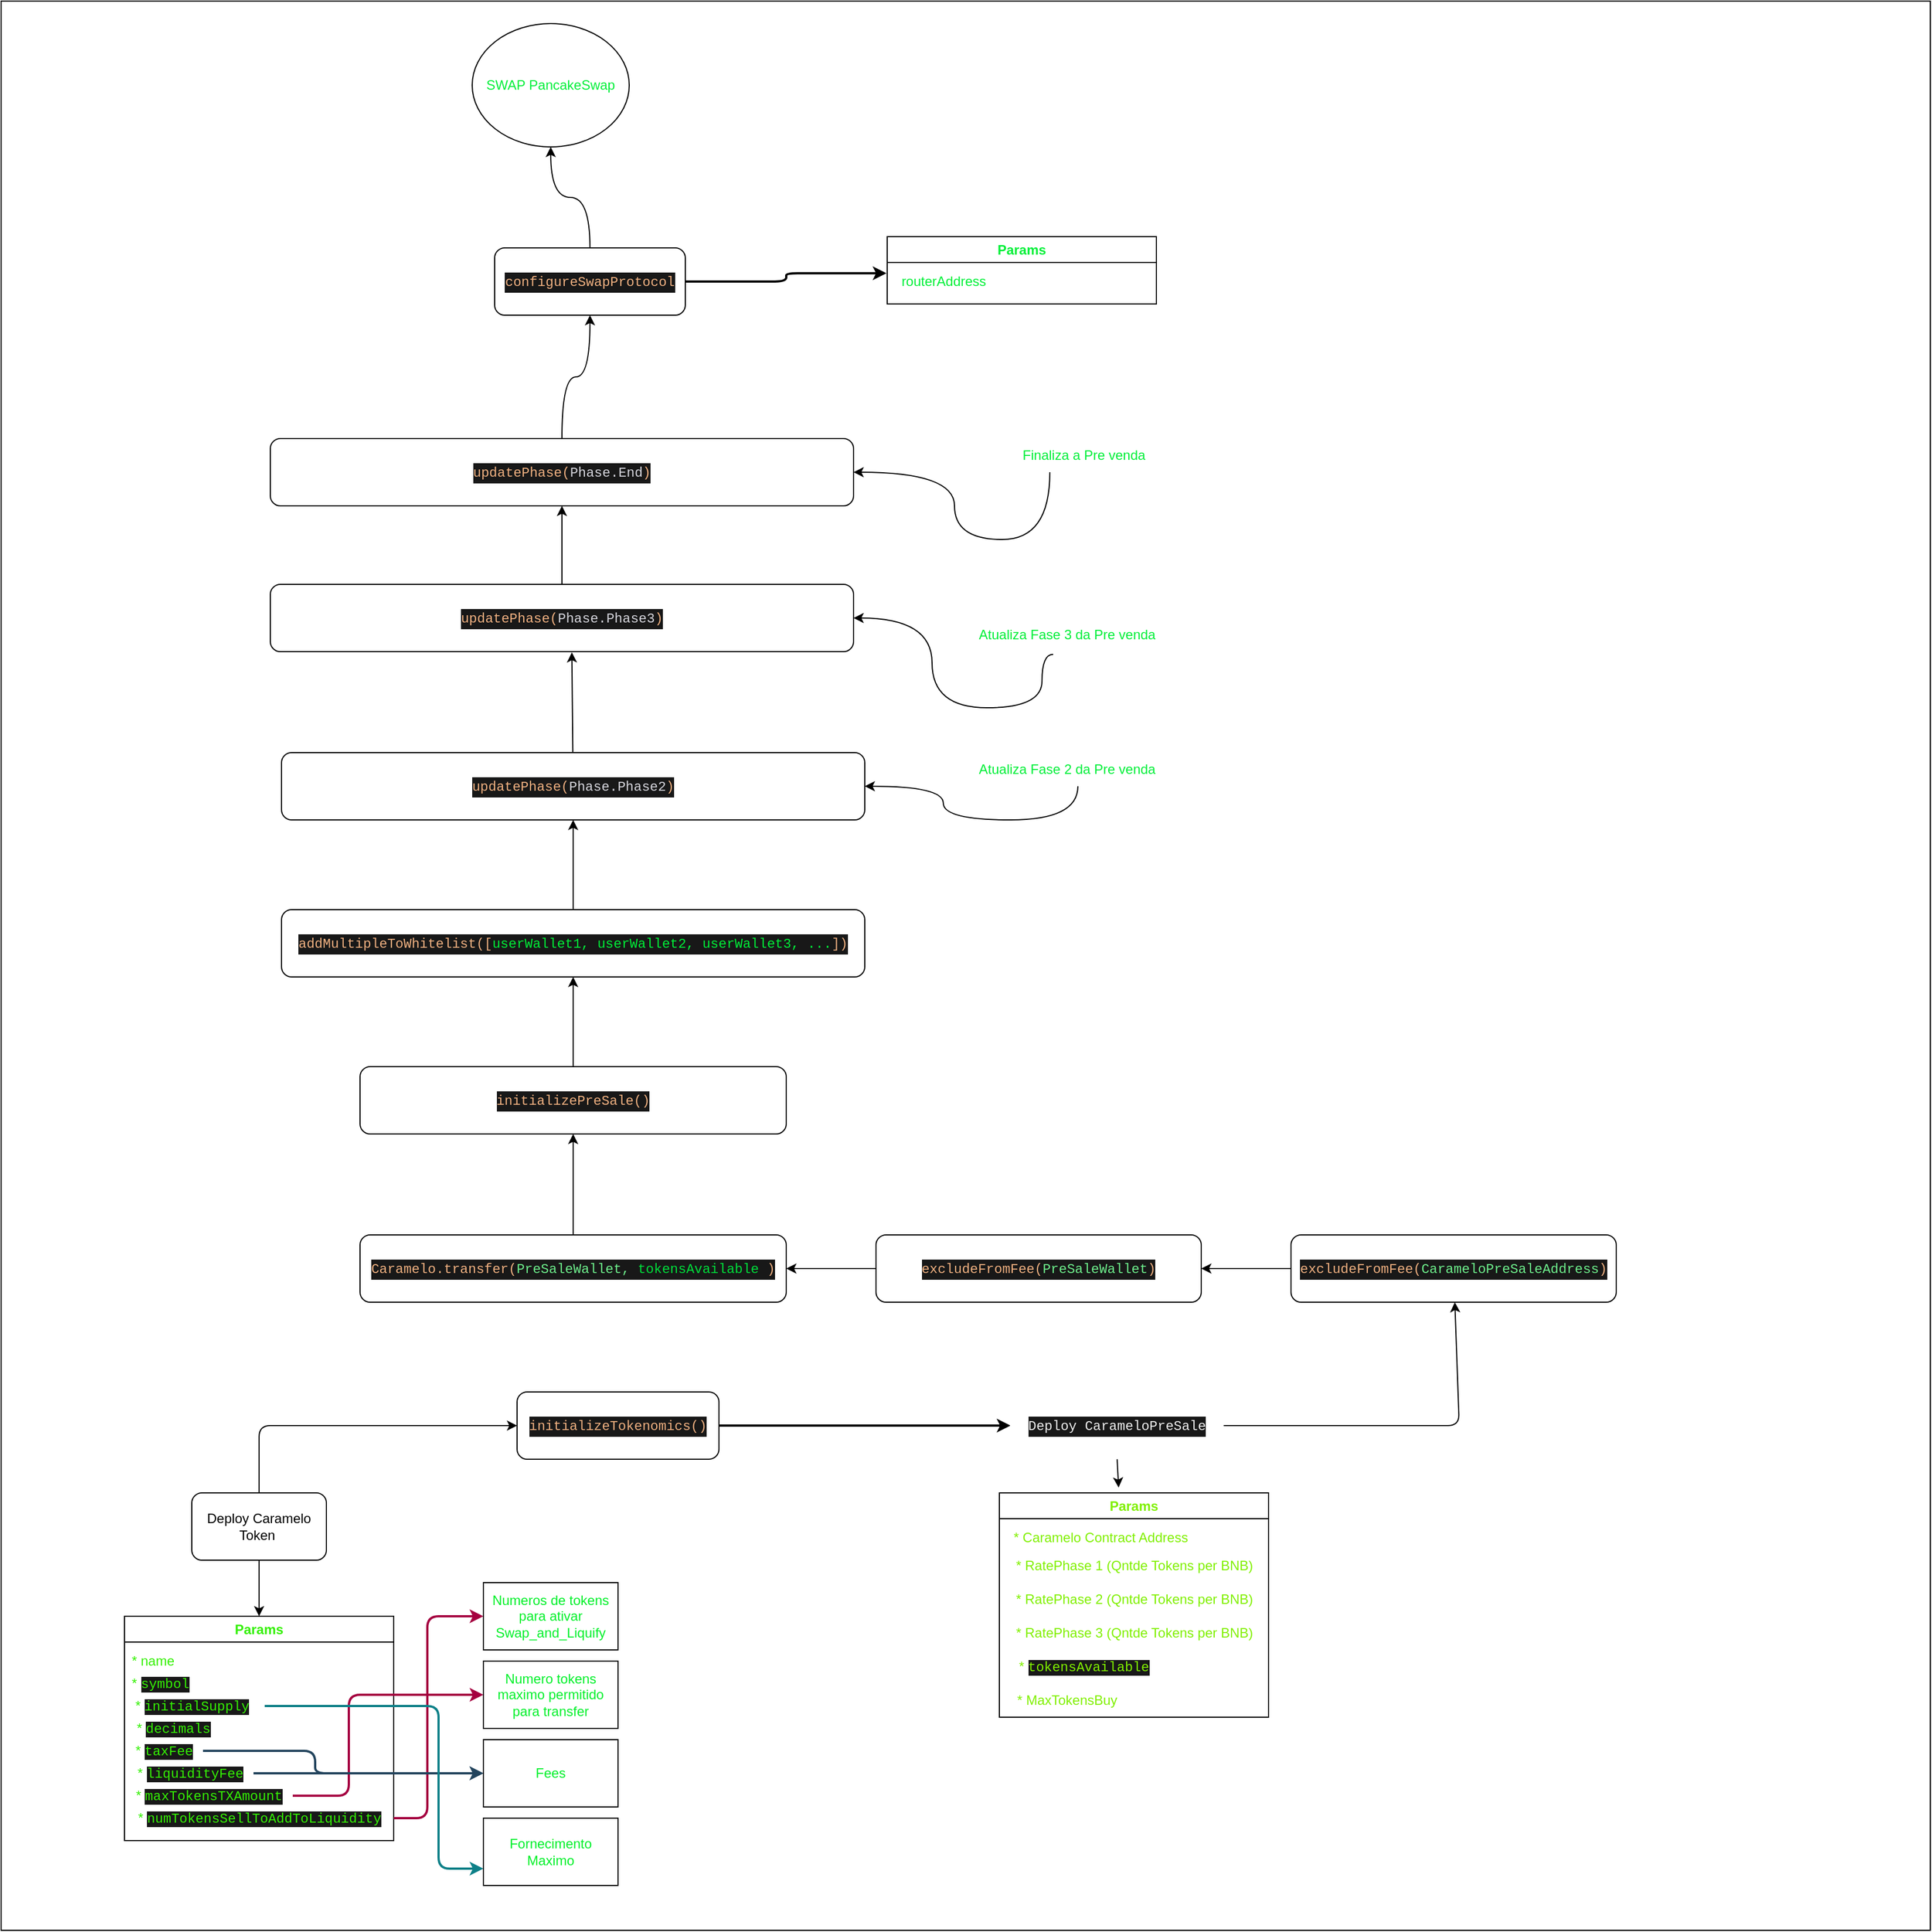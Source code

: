 <mxfile>
    <diagram id="rFD6s7p5Gp0dikTEiKM0" name="Page-1">
        <mxGraphModel dx="1825" dy="3082" grid="1" gridSize="10" guides="1" tooltips="1" connect="1" arrows="1" fold="1" page="1" pageScale="1" pageWidth="850" pageHeight="1100" math="0" shadow="0">
            <root>
                <mxCell id="0"/>
                <mxCell id="1" parent="0"/>
                <mxCell id="94" value="" style="group;fillStyle=solid;fillColor=#000000;movable=1;resizable=1;rotatable=1;deletable=1;editable=1;connectable=1;" parent="1" vertex="1" connectable="0">
                    <mxGeometry x="10" y="-1130" width="1720" height="1720" as="geometry"/>
                </mxCell>
                <mxCell id="93" value="" style="whiteSpace=wrap;html=1;aspect=fixed;" parent="94" vertex="1">
                    <mxGeometry width="1720" height="1720" as="geometry"/>
                </mxCell>
                <mxCell id="2" value="Deploy Caramelo Token&amp;nbsp;" style="rounded=1;whiteSpace=wrap;html=1;" parent="94" vertex="1">
                    <mxGeometry x="170" y="1330" width="120" height="60" as="geometry"/>
                </mxCell>
                <mxCell id="3" value="&lt;div style=&quot;color: rgb(214, 214, 221); background-color: rgb(24, 24, 24); font-family: Menlo, Monaco, &amp;quot;Courier New&amp;quot;, monospace; line-height: 18px;&quot;&gt;&lt;span style=&quot;color: #efb080;&quot;&gt;initializeTokenomics()&lt;/span&gt;&lt;/div&gt;" style="rounded=1;whiteSpace=wrap;html=1;" parent="94" vertex="1">
                    <mxGeometry x="460" y="1240" width="180" height="60" as="geometry"/>
                </mxCell>
                <mxCell id="4" value="" style="edgeStyle=orthogonalEdgeStyle;html=1;" parent="94" source="2" target="3" edge="1">
                    <mxGeometry relative="1" as="geometry">
                        <Array as="points">
                            <mxPoint x="230" y="1270"/>
                        </Array>
                    </mxGeometry>
                </mxCell>
                <mxCell id="5" value="Params" style="swimlane;whiteSpace=wrap;html=1;fontColor=#34F005;" parent="94" vertex="1">
                    <mxGeometry x="110" y="1440" width="240" height="200" as="geometry"/>
                </mxCell>
                <mxCell id="7" value="* name" style="text;html=1;align=center;verticalAlign=middle;resizable=0;points=[];autosize=1;strokeColor=none;fillColor=none;fontColor=#34F005;" parent="5" vertex="1">
                    <mxGeometry x="-5" y="25" width="60" height="30" as="geometry"/>
                </mxCell>
                <mxCell id="8" value="&amp;nbsp; &amp;nbsp; *&amp;nbsp;&lt;span style=&quot;background-color: rgb(24, 24, 24); font-family: Menlo, Monaco, &amp;quot;Courier New&amp;quot;, monospace;&quot;&gt;symbol&lt;/span&gt;" style="text;html=1;align=center;verticalAlign=middle;resizable=0;points=[];autosize=1;strokeColor=none;fillColor=none;fontColor=#34F005;" parent="5" vertex="1">
                    <mxGeometry x="-20" y="45" width="90" height="30" as="geometry"/>
                </mxCell>
                <mxCell id="9" value="*&amp;nbsp;&lt;span style=&quot;background-color: rgb(24, 24, 24); font-family: Menlo, Monaco, &amp;quot;Courier New&amp;quot;, monospace;&quot;&gt;initialSupply&lt;/span&gt;" style="text;html=1;align=center;verticalAlign=middle;resizable=0;points=[];autosize=1;strokeColor=none;fillColor=none;fontColor=#34F005;" parent="5" vertex="1">
                    <mxGeometry x="-5" y="65" width="130" height="30" as="geometry"/>
                </mxCell>
                <mxCell id="10" value="&amp;nbsp; *&amp;nbsp;&lt;span style=&quot;background-color: rgb(24, 24, 24); font-family: Menlo, Monaco, &amp;quot;Courier New&amp;quot;, monospace;&quot;&gt;decimals&lt;/span&gt;" style="text;html=1;align=center;verticalAlign=middle;resizable=0;points=[];autosize=1;strokeColor=none;fillColor=none;fontColor=#34F005;" parent="5" vertex="1">
                    <mxGeometry x="-10" y="85" width="100" height="30" as="geometry"/>
                </mxCell>
                <mxCell id="11" value="*&amp;nbsp;&lt;span style=&quot;background-color: rgb(24, 24, 24); font-family: Menlo, Monaco, &amp;quot;Courier New&amp;quot;, monospace;&quot;&gt;taxFee&lt;/span&gt;" style="text;html=1;align=center;verticalAlign=middle;resizable=0;points=[];autosize=1;strokeColor=none;fillColor=none;fontColor=#34F005;" parent="5" vertex="1">
                    <mxGeometry y="105" width="70" height="30" as="geometry"/>
                </mxCell>
                <mxCell id="12" value="&amp;nbsp; *&amp;nbsp;&lt;span style=&quot;background-color: rgb(24, 24, 24); font-family: Menlo, Monaco, &amp;quot;Courier New&amp;quot;, monospace;&quot;&gt;liquidityFee&lt;/span&gt;" style="text;html=1;align=center;verticalAlign=middle;resizable=0;points=[];autosize=1;strokeColor=none;fillColor=none;fontColor=#34F005;" parent="5" vertex="1">
                    <mxGeometry x="-5" y="125" width="120" height="30" as="geometry"/>
                </mxCell>
                <mxCell id="13" value="*&amp;nbsp;&lt;span style=&quot;background-color: rgb(24, 24, 24); font-family: Menlo, Monaco, &amp;quot;Courier New&amp;quot;, monospace;&quot;&gt;maxTokensTXAmount&lt;/span&gt;" style="text;html=1;align=center;verticalAlign=middle;resizable=0;points=[];autosize=1;strokeColor=none;fillColor=none;fontColor=#34F005;" parent="5" vertex="1">
                    <mxGeometry y="145" width="150" height="30" as="geometry"/>
                </mxCell>
                <mxCell id="14" value="*&amp;nbsp;&lt;span style=&quot;background-color: rgb(24, 24, 24); font-family: Menlo, Monaco, &amp;quot;Courier New&amp;quot;, monospace;&quot;&gt;numTokensSellToAddToLiquidity&lt;/span&gt;" style="text;html=1;align=center;verticalAlign=middle;resizable=0;points=[];autosize=1;strokeColor=none;fillColor=none;fontColor=#34F005;" parent="5" vertex="1">
                    <mxGeometry y="165" width="240" height="30" as="geometry"/>
                </mxCell>
                <mxCell id="17" style="edgeStyle=orthogonalEdgeStyle;html=1;exitX=0.5;exitY=1;exitDx=0;exitDy=0;entryX=0.5;entryY=0;entryDx=0;entryDy=0;" parent="94" source="2" target="5" edge="1">
                    <mxGeometry relative="1" as="geometry"/>
                </mxCell>
                <mxCell id="23" value="Numeros de tokens para ativar Swap_and_Liquify" style="rounded=0;whiteSpace=wrap;html=1;fontColor=#02F02A;" parent="94" vertex="1">
                    <mxGeometry x="430" y="1410" width="120" height="60" as="geometry"/>
                </mxCell>
                <mxCell id="24" value="Numero tokens maximo permitido para transfer" style="rounded=0;whiteSpace=wrap;html=1;fontColor=#02F02A;" parent="94" vertex="1">
                    <mxGeometry x="430" y="1480" width="120" height="60" as="geometry"/>
                </mxCell>
                <mxCell id="25" value="Fees" style="rounded=0;whiteSpace=wrap;html=1;fontColor=#02F02A;" parent="94" vertex="1">
                    <mxGeometry x="430" y="1550" width="120" height="60" as="geometry"/>
                </mxCell>
                <mxCell id="26" value="Fornecimento Maximo" style="rounded=0;whiteSpace=wrap;html=1;fontColor=#02F02A;" parent="94" vertex="1">
                    <mxGeometry x="430" y="1620" width="120" height="60" as="geometry"/>
                </mxCell>
                <mxCell id="28" style="edgeStyle=orthogonalEdgeStyle;html=1;entryX=0;entryY=0.5;entryDx=0;entryDy=0;fillColor=#d80073;strokeColor=#A50040;strokeWidth=2;" parent="94" source="13" target="24" edge="1">
                    <mxGeometry relative="1" as="geometry">
                        <Array as="points">
                            <mxPoint x="310" y="1600"/>
                            <mxPoint x="310" y="1510"/>
                        </Array>
                    </mxGeometry>
                </mxCell>
                <mxCell id="29" style="edgeStyle=orthogonalEdgeStyle;html=1;entryX=0;entryY=0.5;entryDx=0;entryDy=0;fillColor=#d80073;strokeColor=#A50040;strokeWidth=2;" parent="94" source="14" target="23" edge="1">
                    <mxGeometry relative="1" as="geometry">
                        <mxPoint x="360" y="1620" as="sourcePoint"/>
                        <mxPoint x="440" y="1520" as="targetPoint"/>
                        <Array as="points">
                            <mxPoint x="380" y="1620"/>
                            <mxPoint x="380" y="1440"/>
                        </Array>
                    </mxGeometry>
                </mxCell>
                <mxCell id="30" style="edgeStyle=orthogonalEdgeStyle;html=1;entryX=0;entryY=0.5;entryDx=0;entryDy=0;strokeWidth=2;fillColor=#bac8d3;strokeColor=#23445d;" parent="94" source="11" target="25" edge="1">
                    <mxGeometry relative="1" as="geometry">
                        <Array as="points">
                            <mxPoint x="280" y="1560"/>
                            <mxPoint x="280" y="1580"/>
                        </Array>
                    </mxGeometry>
                </mxCell>
                <mxCell id="31" style="edgeStyle=orthogonalEdgeStyle;html=1;entryX=0;entryY=0.5;entryDx=0;entryDy=0;strokeWidth=2;fillColor=#bac8d3;strokeColor=#23445d;" parent="94" source="12" target="25" edge="1">
                    <mxGeometry relative="1" as="geometry"/>
                </mxCell>
                <mxCell id="32" style="edgeStyle=orthogonalEdgeStyle;html=1;entryX=0;entryY=0.75;entryDx=0;entryDy=0;strokeWidth=2;fillColor=#b0e3e6;strokeColor=#0e8088;" parent="94" source="9" target="26" edge="1">
                    <mxGeometry relative="1" as="geometry">
                        <Array as="points">
                            <mxPoint x="390" y="1520"/>
                            <mxPoint x="390" y="1665"/>
                        </Array>
                    </mxGeometry>
                </mxCell>
                <mxCell id="46" value="" style="edgeStyle=orthogonalEdgeStyle;html=1;strokeWidth=2;exitX=1;exitY=0.5;exitDx=0;exitDy=0;" parent="94" source="3" target="45" edge="1">
                    <mxGeometry relative="1" as="geometry">
                        <mxPoint x="960" y="1270" as="sourcePoint"/>
                    </mxGeometry>
                </mxCell>
                <mxCell id="45" value="&lt;div style=&quot;background-color: rgb(24, 24, 24); font-family: Menlo, Monaco, &amp;quot;Courier New&amp;quot;, monospace; line-height: 18px;&quot;&gt;&lt;div style=&quot;line-height: 18px;&quot;&gt;&lt;font color=&quot;#efefef&quot;&gt;Deploy CarameloPreSale&lt;/font&gt;&lt;/div&gt;&lt;/div&gt;" style="rounded=1;whiteSpace=wrap;html=1;strokeColor=#FFFFFF;" parent="94" vertex="1">
                    <mxGeometry x="900" y="1240" width="190" height="60" as="geometry"/>
                </mxCell>
                <mxCell id="47" value="Params" style="swimlane;whiteSpace=wrap;html=1;fontColor=#80F000;" parent="94" vertex="1">
                    <mxGeometry x="890" y="1330" width="240" height="200" as="geometry"/>
                </mxCell>
                <mxCell id="48" value="* Caramelo Contract Address" style="text;html=1;align=center;verticalAlign=middle;resizable=0;points=[];autosize=1;fontColor=#80F000;" parent="47" vertex="1">
                    <mxGeometry y="25" width="180" height="30" as="geometry"/>
                </mxCell>
                <mxCell id="49" value="* RatePhase 1 (Qntde Tokens per BNB)" style="text;html=1;align=center;verticalAlign=middle;resizable=0;points=[];autosize=1;fontColor=#80F000;" parent="47" vertex="1">
                    <mxGeometry x="5" y="50" width="230" height="30" as="geometry"/>
                </mxCell>
                <mxCell id="54" value="* RatePhase 2 (Qntde Tokens per BNB)" style="text;html=1;align=center;verticalAlign=middle;resizable=0;points=[];autosize=1;fontColor=#80F000;" parent="47" vertex="1">
                    <mxGeometry x="5" y="80" width="230" height="30" as="geometry"/>
                </mxCell>
                <mxCell id="55" value="* RatePhase 3 (Qntde Tokens per BNB)" style="text;html=1;align=center;verticalAlign=middle;resizable=0;points=[];autosize=1;fontColor=#80F000;" parent="47" vertex="1">
                    <mxGeometry x="5" y="110" width="230" height="30" as="geometry"/>
                </mxCell>
                <mxCell id="56" value="*&amp;nbsp;&lt;span style=&quot;font-family: Menlo, Monaco, &amp;quot;Courier New&amp;quot;, monospace; text-align: left; background-color: rgb(24, 24, 24);&quot;&gt;tokensAvailable&lt;/span&gt;" style="text;html=1;align=center;verticalAlign=middle;resizable=0;points=[];autosize=1;fontColor=#80F000;" parent="47" vertex="1">
                    <mxGeometry x="5" y="140" width="140" height="30" as="geometry"/>
                </mxCell>
                <mxCell id="57" value="* MaxTokensBuy" style="text;html=1;align=center;verticalAlign=middle;resizable=0;points=[];autosize=1;fontColor=#80F000;" parent="47" vertex="1">
                    <mxGeometry x="5" y="170" width="110" height="30" as="geometry"/>
                </mxCell>
                <mxCell id="58" style="edgeStyle=none;html=1;exitX=0.5;exitY=1;exitDx=0;exitDy=0;entryX=0.443;entryY=-0.024;entryDx=0;entryDy=0;entryPerimeter=0;" parent="94" source="45" target="47" edge="1">
                    <mxGeometry relative="1" as="geometry"/>
                </mxCell>
                <mxCell id="59" value="&lt;div style=&quot;background-color: rgb(24, 24, 24); font-family: Menlo, Monaco, &amp;quot;Courier New&amp;quot;, monospace; line-height: 18px;&quot;&gt;&lt;div style=&quot;line-height: 18px;&quot;&gt;&lt;div style=&quot;line-height: 18px;&quot;&gt;&lt;span style=&quot;color: rgb(239, 176, 128);&quot;&gt;excludeFromFee(&lt;/span&gt;&lt;font color=&quot;#6eef8c&quot;&gt;CarameloPreSaleAddress&lt;/font&gt;&lt;span style=&quot;color: rgb(239, 176, 128);&quot;&gt;)&lt;/span&gt;&lt;/div&gt;&lt;/div&gt;&lt;/div&gt;" style="rounded=1;whiteSpace=wrap;html=1;" parent="94" vertex="1">
                    <mxGeometry x="1150" y="1100" width="290" height="60" as="geometry"/>
                </mxCell>
                <mxCell id="60" value="" style="edgeStyle=none;html=1;exitX=1;exitY=0.5;exitDx=0;exitDy=0;" parent="94" source="45" target="59" edge="1">
                    <mxGeometry relative="1" as="geometry">
                        <Array as="points">
                            <mxPoint x="1300" y="1270"/>
                        </Array>
                    </mxGeometry>
                </mxCell>
                <mxCell id="61" value="&lt;div style=&quot;background-color: rgb(24, 24, 24); font-family: Menlo, Monaco, &amp;quot;Courier New&amp;quot;, monospace; line-height: 18px;&quot;&gt;&lt;div style=&quot;line-height: 18px;&quot;&gt;&lt;div style=&quot;line-height: 18px;&quot;&gt;&lt;span style=&quot;color: rgb(239, 176, 128);&quot;&gt;excludeFromFee(&lt;/span&gt;&lt;font color=&quot;#6eef8c&quot;&gt;PreSaleWallet&lt;/font&gt;&lt;span style=&quot;color: rgb(239, 176, 128);&quot;&gt;)&lt;/span&gt;&lt;/div&gt;&lt;/div&gt;&lt;/div&gt;" style="rounded=1;whiteSpace=wrap;html=1;" parent="94" vertex="1">
                    <mxGeometry x="780" y="1100" width="290" height="60" as="geometry"/>
                </mxCell>
                <mxCell id="62" value="" style="edgeStyle=none;html=1;fontColor=#6EEF8C;" parent="94" source="59" target="61" edge="1">
                    <mxGeometry relative="1" as="geometry"/>
                </mxCell>
                <mxCell id="63" value="&lt;div style=&quot;background-color: rgb(24, 24, 24); font-family: Menlo, Monaco, &amp;quot;Courier New&amp;quot;, monospace; line-height: 18px;&quot;&gt;&lt;div style=&quot;line-height: 18px;&quot;&gt;&lt;div style=&quot;line-height: 18px;&quot;&gt;&lt;font color=&quot;#efb080&quot;&gt;Caramelo.transfer(&lt;/font&gt;&lt;span style=&quot;color: rgb(110, 239, 140);&quot;&gt;PreSaleWallet,&amp;nbsp;&lt;/span&gt;&lt;span style=&quot;text-align: left;&quot;&gt;&lt;font color=&quot;#00dd3b&quot;&gt;tokensAvailable&lt;/font&gt;&lt;/span&gt;&lt;span style=&quot;color: rgb(110, 239, 140);&quot;&gt;&amp;nbsp;&lt;/span&gt;&lt;span style=&quot;color: rgb(239, 176, 128);&quot;&gt;)&lt;/span&gt;&lt;/div&gt;&lt;/div&gt;&lt;/div&gt;" style="rounded=1;whiteSpace=wrap;html=1;" parent="94" vertex="1">
                    <mxGeometry x="320" y="1100" width="380" height="60" as="geometry"/>
                </mxCell>
                <mxCell id="64" value="" style="edgeStyle=none;html=1;fontColor=#6EEF8C;" parent="94" source="61" target="63" edge="1">
                    <mxGeometry relative="1" as="geometry"/>
                </mxCell>
                <mxCell id="65" value="&lt;div style=&quot;background-color: rgb(24, 24, 24); font-family: Menlo, Monaco, &amp;quot;Courier New&amp;quot;, monospace; line-height: 18px;&quot;&gt;&lt;div style=&quot;line-height: 18px;&quot;&gt;&lt;div style=&quot;line-height: 18px;&quot;&gt;&lt;div style=&quot;color: rgb(214, 214, 221); line-height: 18px;&quot;&gt;&lt;span style=&quot;color: #efb080;&quot;&gt;initializePreSale()&lt;/span&gt;&lt;/div&gt;&lt;/div&gt;&lt;/div&gt;&lt;/div&gt;" style="rounded=1;whiteSpace=wrap;html=1;" parent="94" vertex="1">
                    <mxGeometry x="320" y="950" width="380" height="60" as="geometry"/>
                </mxCell>
                <mxCell id="66" value="" style="edgeStyle=none;html=1;fontColor=#00DD3B;" parent="94" source="63" target="65" edge="1">
                    <mxGeometry relative="1" as="geometry"/>
                </mxCell>
                <mxCell id="67" value="&lt;div style=&quot;background-color: rgb(24, 24, 24); font-family: Menlo, Monaco, &amp;quot;Courier New&amp;quot;, monospace; line-height: 18px;&quot;&gt;&lt;div style=&quot;line-height: 18px;&quot;&gt;&lt;div style=&quot;line-height: 18px;&quot;&gt;&lt;div style=&quot;line-height: 18px;&quot;&gt;&lt;span style=&quot;color: rgb(239, 176, 128);&quot;&gt;addMultipleToWhitelist([&lt;/span&gt;&lt;span style=&quot;color: rgb(0, 239, 56);&quot;&gt;userWallet1,&amp;nbsp;&lt;/span&gt;&lt;span style=&quot;color: rgb(0, 239, 56);&quot;&gt;userWallet2,&amp;nbsp;&lt;/span&gt;&lt;span style=&quot;color: rgb(0, 239, 56);&quot;&gt;userWallet3, ...&lt;/span&gt;&lt;span style=&quot;color: rgb(239, 176, 128);&quot;&gt;]&lt;/span&gt;&lt;span style=&quot;color: rgb(239, 176, 128);&quot;&gt;)&lt;/span&gt;&lt;/div&gt;&lt;/div&gt;&lt;/div&gt;&lt;/div&gt;" style="rounded=1;whiteSpace=wrap;html=1;" parent="94" vertex="1">
                    <mxGeometry x="250" y="810" width="520" height="60" as="geometry"/>
                </mxCell>
                <mxCell id="68" value="" style="edgeStyle=none;html=1;fontColor=#00DD3B;" parent="94" source="65" target="67" edge="1">
                    <mxGeometry relative="1" as="geometry"/>
                </mxCell>
                <mxCell id="69" value="&lt;div style=&quot;background-color: rgb(24, 24, 24); font-family: Menlo, Monaco, &amp;quot;Courier New&amp;quot;, monospace; line-height: 18px;&quot;&gt;&lt;div style=&quot;line-height: 18px;&quot;&gt;&lt;div style=&quot;line-height: 18px;&quot;&gt;&lt;div style=&quot;line-height: 18px;&quot;&gt;&lt;div style=&quot;color: rgb(214, 214, 221); line-height: 18px;&quot;&gt;&lt;span style=&quot;color: #efb080;&quot;&gt;updatePhase(&lt;/span&gt;&lt;span style=&quot;&quot;&gt;Phase.Phase2&lt;/span&gt;&lt;span style=&quot;color: rgb(239, 176, 128);&quot;&gt;)&lt;/span&gt;&lt;/div&gt;&lt;/div&gt;&lt;/div&gt;&lt;/div&gt;&lt;/div&gt;" style="rounded=1;whiteSpace=wrap;html=1;" parent="94" vertex="1">
                    <mxGeometry x="250" y="670" width="520" height="60" as="geometry"/>
                </mxCell>
                <mxCell id="70" value="" style="edgeStyle=none;html=1;fontColor=#00EF38;" parent="94" source="67" target="69" edge="1">
                    <mxGeometry relative="1" as="geometry"/>
                </mxCell>
                <mxCell id="71" value="&lt;div style=&quot;background-color: rgb(24, 24, 24); font-family: Menlo, Monaco, &amp;quot;Courier New&amp;quot;, monospace; line-height: 18px;&quot;&gt;&lt;div style=&quot;line-height: 18px;&quot;&gt;&lt;div style=&quot;line-height: 18px;&quot;&gt;&lt;div style=&quot;line-height: 18px;&quot;&gt;&lt;div style=&quot;color: rgb(214, 214, 221); line-height: 18px;&quot;&gt;&lt;span style=&quot;color: #efb080;&quot;&gt;updatePhase(&lt;/span&gt;&lt;span style=&quot;&quot;&gt;Phase.Phase3&lt;/span&gt;&lt;span style=&quot;color: rgb(239, 176, 128);&quot;&gt;)&lt;/span&gt;&lt;/div&gt;&lt;/div&gt;&lt;/div&gt;&lt;/div&gt;&lt;/div&gt;" style="rounded=1;whiteSpace=wrap;html=1;fontColor=#00EF38;" parent="94" vertex="1">
                    <mxGeometry x="240" y="520" width="520" height="60" as="geometry"/>
                </mxCell>
                <mxCell id="72" style="edgeStyle=none;html=1;entryX=0.517;entryY=1.01;entryDx=0;entryDy=0;entryPerimeter=0;fontColor=#00EF38;" parent="94" source="69" target="71" edge="1">
                    <mxGeometry relative="1" as="geometry"/>
                </mxCell>
                <mxCell id="73" value="&lt;div style=&quot;background-color: rgb(24, 24, 24); font-family: Menlo, Monaco, &amp;quot;Courier New&amp;quot;, monospace; line-height: 18px;&quot;&gt;&lt;div style=&quot;line-height: 18px;&quot;&gt;&lt;div style=&quot;line-height: 18px;&quot;&gt;&lt;div style=&quot;line-height: 18px;&quot;&gt;&lt;div style=&quot;color: rgb(214, 214, 221); line-height: 18px;&quot;&gt;&lt;span style=&quot;color: #efb080;&quot;&gt;updatePhase(&lt;/span&gt;&lt;span style=&quot;&quot;&gt;Phase.End&lt;/span&gt;&lt;span style=&quot;color: rgb(239, 176, 128);&quot;&gt;)&lt;/span&gt;&lt;/div&gt;&lt;/div&gt;&lt;/div&gt;&lt;/div&gt;&lt;/div&gt;" style="rounded=1;whiteSpace=wrap;html=1;fontColor=#00EF38;" parent="94" vertex="1">
                    <mxGeometry x="240" y="390" width="520" height="60" as="geometry"/>
                </mxCell>
                <mxCell id="74" style="edgeStyle=none;html=1;entryX=0.5;entryY=1;entryDx=0;entryDy=0;fontColor=#00EF38;" parent="94" source="71" target="73" edge="1">
                    <mxGeometry relative="1" as="geometry"/>
                </mxCell>
                <mxCell id="81" value="Atualiza Fase 2 da Pre venda" style="text;html=1;align=center;verticalAlign=middle;resizable=0;points=[];autosize=1;strokeColor=none;fillColor=none;fontColor=#00EF38;" parent="94" vertex="1">
                    <mxGeometry x="860" y="670" width="180" height="30" as="geometry"/>
                </mxCell>
                <mxCell id="83" style="edgeStyle=orthogonalEdgeStyle;curved=1;html=1;entryX=1;entryY=0.5;entryDx=0;entryDy=0;fontColor=#00EF38;" parent="94" source="81" target="69" edge="1">
                    <mxGeometry relative="1" as="geometry">
                        <Array as="points">
                            <mxPoint x="960" y="730"/>
                            <mxPoint x="840" y="730"/>
                            <mxPoint x="840" y="700"/>
                        </Array>
                    </mxGeometry>
                </mxCell>
                <mxCell id="82" value="Atualiza Fase 3 da Pre venda" style="text;html=1;align=center;verticalAlign=middle;resizable=0;points=[];autosize=1;strokeColor=none;fillColor=none;fontColor=#00EF38;" parent="94" vertex="1">
                    <mxGeometry x="860" y="550" width="180" height="30" as="geometry"/>
                </mxCell>
                <mxCell id="79" style="edgeStyle=orthogonalEdgeStyle;curved=1;html=1;entryX=1;entryY=0.5;entryDx=0;entryDy=0;fontColor=#00EF38;exitX=0.433;exitY=1.08;exitDx=0;exitDy=0;exitPerimeter=0;" parent="94" source="82" target="71" edge="1">
                    <mxGeometry relative="1" as="geometry">
                        <Array as="points">
                            <mxPoint x="928" y="582"/>
                            <mxPoint x="928" y="630"/>
                            <mxPoint x="830" y="630"/>
                            <mxPoint x="830" y="550"/>
                        </Array>
                    </mxGeometry>
                </mxCell>
                <mxCell id="84" value="Finaliza a Pre venda" style="text;html=1;align=center;verticalAlign=middle;resizable=0;points=[];autosize=1;strokeColor=none;fillColor=none;fontColor=#00EF38;" parent="94" vertex="1">
                    <mxGeometry x="900" y="390" width="130" height="30" as="geometry"/>
                </mxCell>
                <mxCell id="80" style="edgeStyle=orthogonalEdgeStyle;curved=1;html=1;entryX=1;entryY=0.5;entryDx=0;entryDy=0;fontColor=#00EF38;" parent="94" source="84" target="73" edge="1">
                    <mxGeometry relative="1" as="geometry">
                        <Array as="points">
                            <mxPoint x="935" y="480"/>
                            <mxPoint x="850" y="480"/>
                            <mxPoint x="850" y="420"/>
                        </Array>
                    </mxGeometry>
                </mxCell>
                <mxCell id="85" value="SWAP PancakeSwap" style="ellipse;whiteSpace=wrap;html=1;fontColor=#00EF38;rounded=1;" parent="94" vertex="1">
                    <mxGeometry x="420" y="20" width="140" height="110" as="geometry"/>
                </mxCell>
                <mxCell id="92" style="edgeStyle=orthogonalEdgeStyle;curved=1;html=1;entryX=0.5;entryY=1;entryDx=0;entryDy=0;fontColor=#00EF38;" parent="94" source="88" target="85" edge="1">
                    <mxGeometry relative="1" as="geometry"/>
                </mxCell>
                <mxCell id="88" value="&lt;div style=&quot;color: rgb(214, 214, 221); background-color: rgb(24, 24, 24); font-family: Menlo, Monaco, &amp;quot;Courier New&amp;quot;, monospace; line-height: 18px;&quot;&gt;&lt;div style=&quot;line-height: 18px;&quot;&gt;&lt;span style=&quot;color: #efb080;&quot;&gt;configureSwapProtocol&lt;/span&gt;&lt;/div&gt;&lt;/div&gt;" style="rounded=1;whiteSpace=wrap;html=1;" parent="94" vertex="1">
                    <mxGeometry x="440" y="220" width="170" height="60" as="geometry"/>
                </mxCell>
                <mxCell id="91" style="edgeStyle=orthogonalEdgeStyle;curved=1;html=1;entryX=0.5;entryY=1;entryDx=0;entryDy=0;fontColor=#00EF38;" parent="94" source="73" target="88" edge="1">
                    <mxGeometry relative="1" as="geometry"/>
                </mxCell>
                <mxCell id="89" value="Params" style="swimlane;whiteSpace=wrap;html=1;fontColor=#00F038;" parent="94" vertex="1">
                    <mxGeometry x="790" y="210" width="240" height="60" as="geometry"/>
                </mxCell>
                <mxCell id="90" value="routerAddress" style="text;html=1;align=center;verticalAlign=middle;resizable=0;points=[];autosize=1;strokeColor=none;fillColor=none;fontColor=#00F038;" parent="89" vertex="1">
                    <mxGeometry y="25" width="100" height="30" as="geometry"/>
                </mxCell>
                <mxCell id="87" style="edgeStyle=orthogonalEdgeStyle;html=1;entryX=-0.006;entryY=0.253;entryDx=0;entryDy=0;entryPerimeter=0;strokeWidth=2;" parent="94" source="88" target="90" edge="1">
                    <mxGeometry relative="1" as="geometry"/>
                </mxCell>
            </root>
        </mxGraphModel>
    </diagram>
</mxfile>